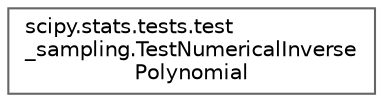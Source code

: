 digraph "Graphical Class Hierarchy"
{
 // LATEX_PDF_SIZE
  bgcolor="transparent";
  edge [fontname=Helvetica,fontsize=10,labelfontname=Helvetica,labelfontsize=10];
  node [fontname=Helvetica,fontsize=10,shape=box,height=0.2,width=0.4];
  rankdir="LR";
  Node0 [id="Node000000",label="scipy.stats.tests.test\l_sampling.TestNumericalInverse\lPolynomial",height=0.2,width=0.4,color="grey40", fillcolor="white", style="filled",URL="$dc/d73/classscipy_1_1stats_1_1tests_1_1test__sampling_1_1TestNumericalInversePolynomial.html",tooltip=" "];
}
